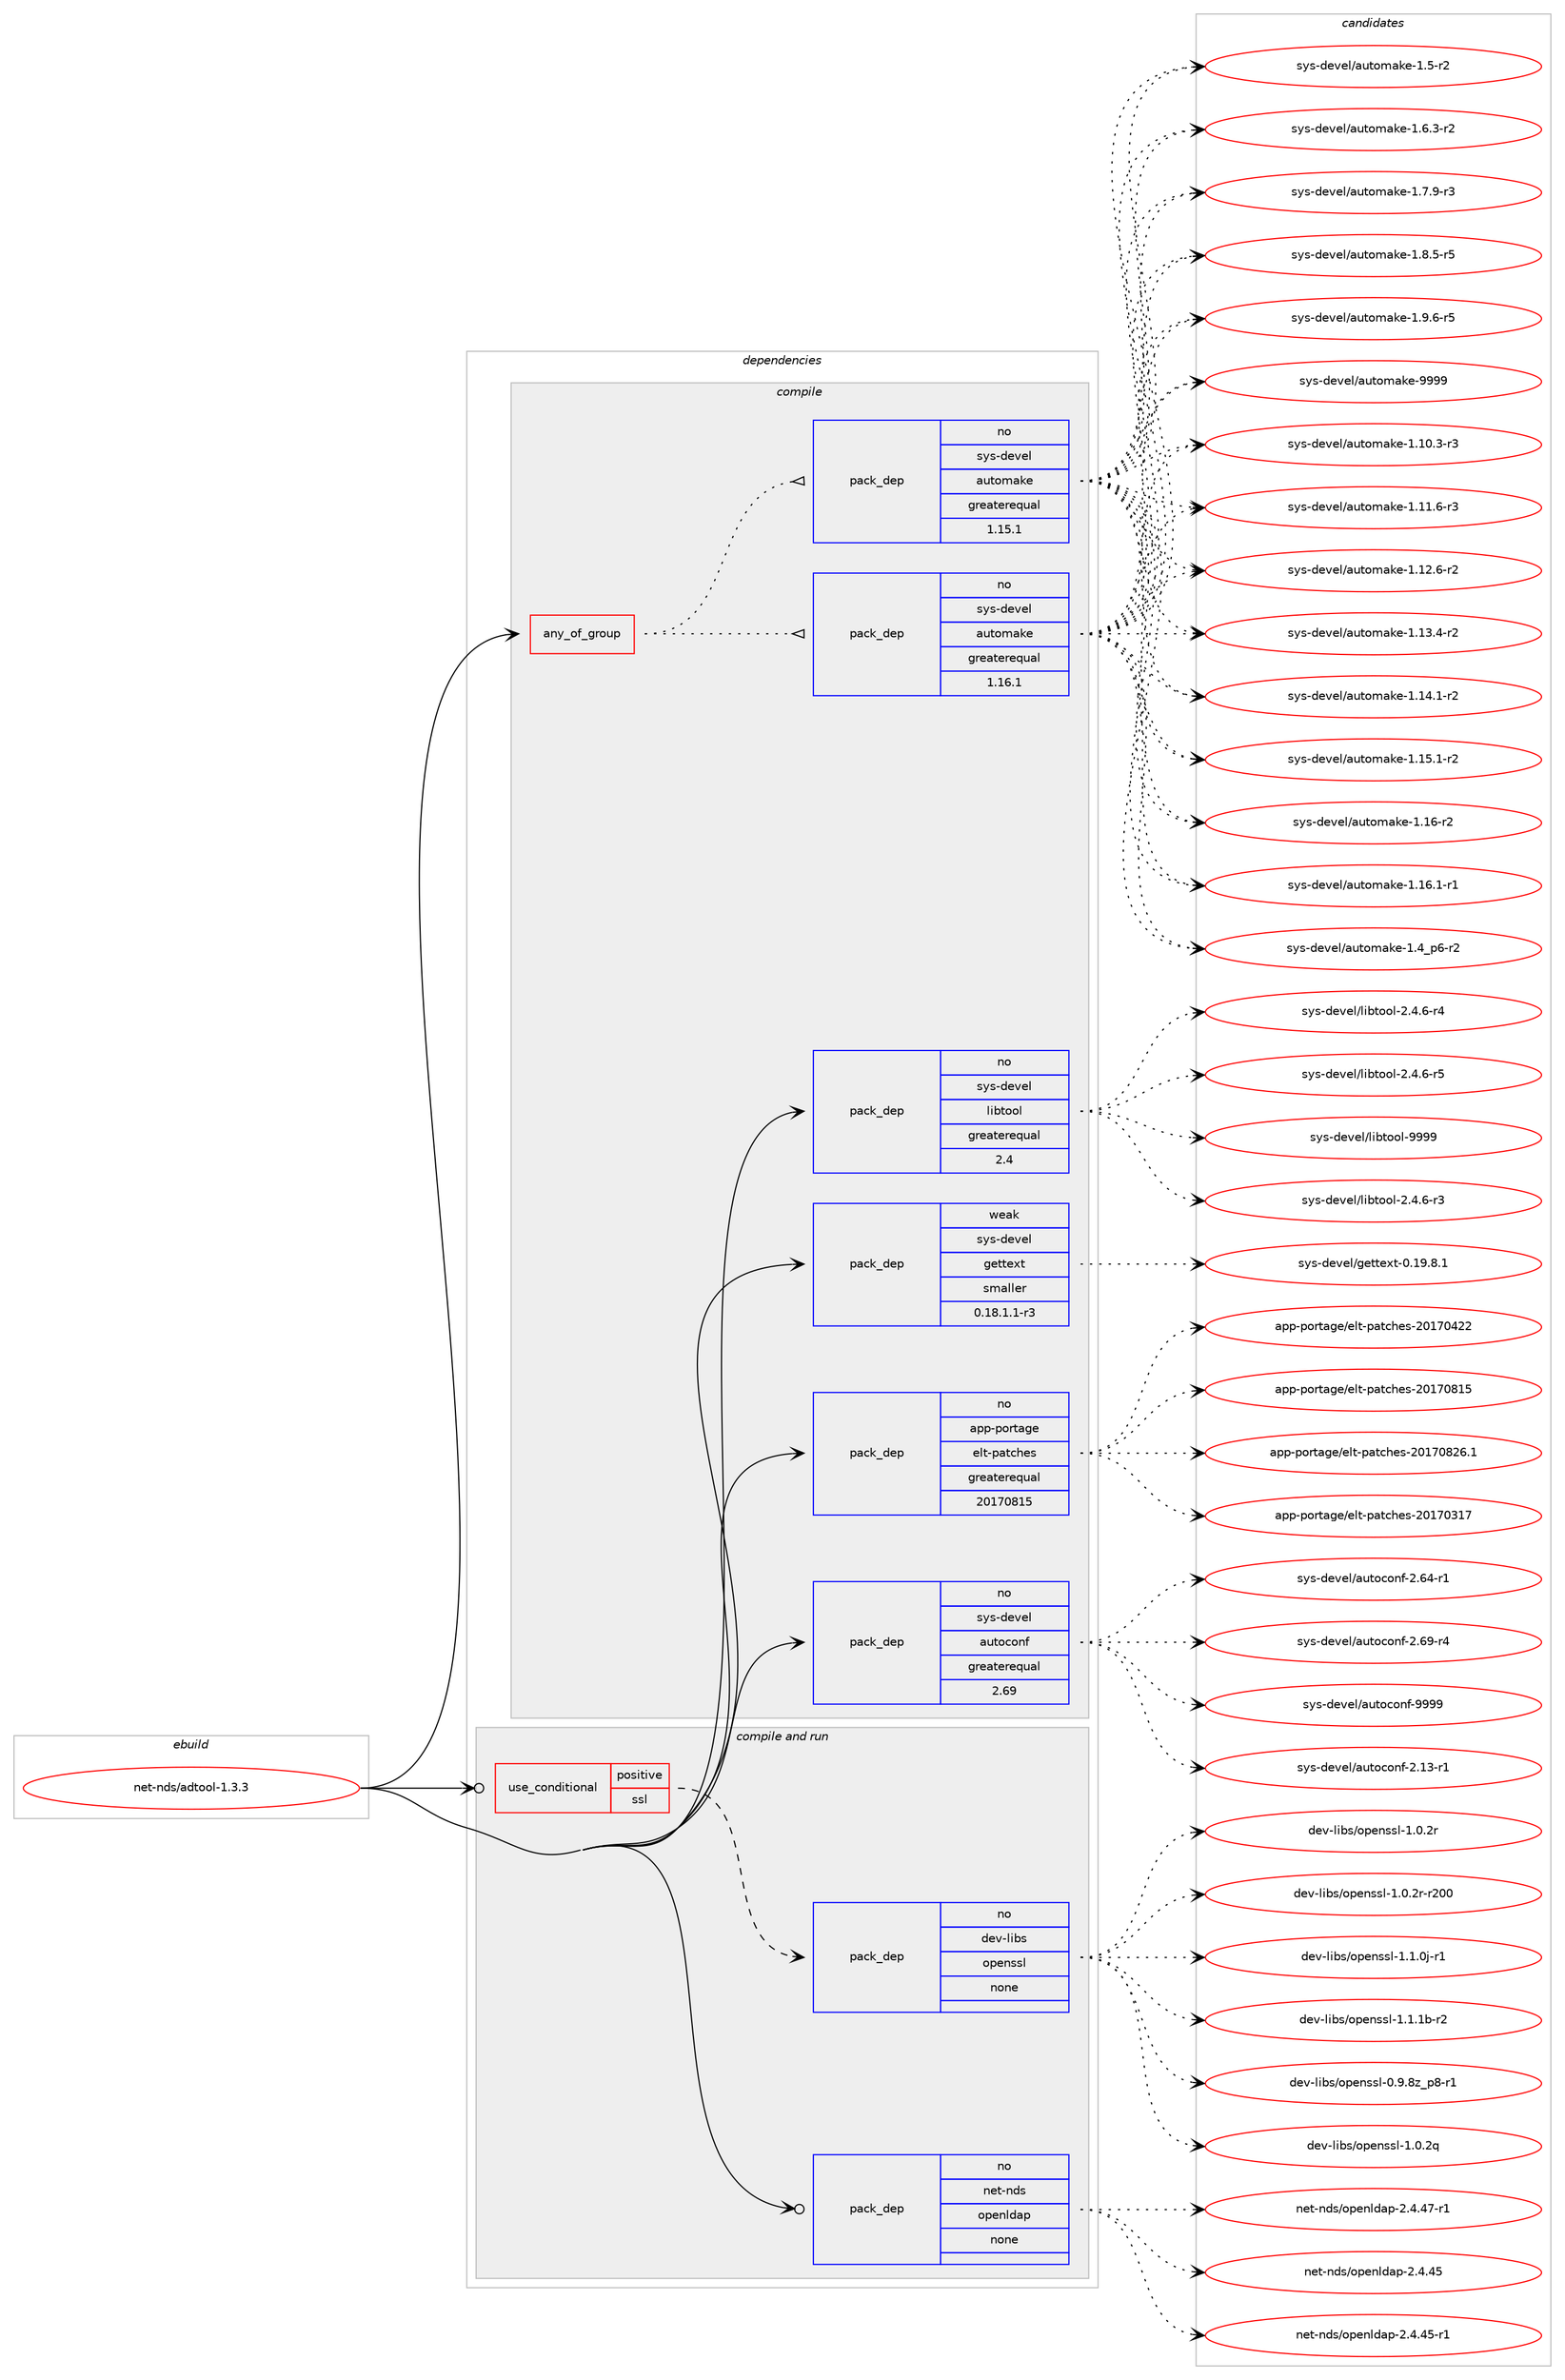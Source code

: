 digraph prolog {

# *************
# Graph options
# *************

newrank=true;
concentrate=true;
compound=true;
graph [rankdir=LR,fontname=Helvetica,fontsize=10,ranksep=1.5];#, ranksep=2.5, nodesep=0.2];
edge  [arrowhead=vee];
node  [fontname=Helvetica,fontsize=10];

# **********
# The ebuild
# **********

subgraph cluster_leftcol {
color=gray;
rank=same;
label=<<i>ebuild</i>>;
id [label="net-nds/adtool-1.3.3", color=red, width=4, href="../net-nds/adtool-1.3.3.svg"];
}

# ****************
# The dependencies
# ****************

subgraph cluster_midcol {
color=gray;
label=<<i>dependencies</i>>;
subgraph cluster_compile {
fillcolor="#eeeeee";
style=filled;
label=<<i>compile</i>>;
subgraph any26509 {
dependency1674054 [label=<<TABLE BORDER="0" CELLBORDER="1" CELLSPACING="0" CELLPADDING="4"><TR><TD CELLPADDING="10">any_of_group</TD></TR></TABLE>>, shape=none, color=red];subgraph pack1197026 {
dependency1674055 [label=<<TABLE BORDER="0" CELLBORDER="1" CELLSPACING="0" CELLPADDING="4" WIDTH="220"><TR><TD ROWSPAN="6" CELLPADDING="30">pack_dep</TD></TR><TR><TD WIDTH="110">no</TD></TR><TR><TD>sys-devel</TD></TR><TR><TD>automake</TD></TR><TR><TD>greaterequal</TD></TR><TR><TD>1.16.1</TD></TR></TABLE>>, shape=none, color=blue];
}
dependency1674054:e -> dependency1674055:w [weight=20,style="dotted",arrowhead="oinv"];
subgraph pack1197027 {
dependency1674056 [label=<<TABLE BORDER="0" CELLBORDER="1" CELLSPACING="0" CELLPADDING="4" WIDTH="220"><TR><TD ROWSPAN="6" CELLPADDING="30">pack_dep</TD></TR><TR><TD WIDTH="110">no</TD></TR><TR><TD>sys-devel</TD></TR><TR><TD>automake</TD></TR><TR><TD>greaterequal</TD></TR><TR><TD>1.15.1</TD></TR></TABLE>>, shape=none, color=blue];
}
dependency1674054:e -> dependency1674056:w [weight=20,style="dotted",arrowhead="oinv"];
}
id:e -> dependency1674054:w [weight=20,style="solid",arrowhead="vee"];
subgraph pack1197028 {
dependency1674057 [label=<<TABLE BORDER="0" CELLBORDER="1" CELLSPACING="0" CELLPADDING="4" WIDTH="220"><TR><TD ROWSPAN="6" CELLPADDING="30">pack_dep</TD></TR><TR><TD WIDTH="110">no</TD></TR><TR><TD>app-portage</TD></TR><TR><TD>elt-patches</TD></TR><TR><TD>greaterequal</TD></TR><TR><TD>20170815</TD></TR></TABLE>>, shape=none, color=blue];
}
id:e -> dependency1674057:w [weight=20,style="solid",arrowhead="vee"];
subgraph pack1197029 {
dependency1674058 [label=<<TABLE BORDER="0" CELLBORDER="1" CELLSPACING="0" CELLPADDING="4" WIDTH="220"><TR><TD ROWSPAN="6" CELLPADDING="30">pack_dep</TD></TR><TR><TD WIDTH="110">no</TD></TR><TR><TD>sys-devel</TD></TR><TR><TD>autoconf</TD></TR><TR><TD>greaterequal</TD></TR><TR><TD>2.69</TD></TR></TABLE>>, shape=none, color=blue];
}
id:e -> dependency1674058:w [weight=20,style="solid",arrowhead="vee"];
subgraph pack1197030 {
dependency1674059 [label=<<TABLE BORDER="0" CELLBORDER="1" CELLSPACING="0" CELLPADDING="4" WIDTH="220"><TR><TD ROWSPAN="6" CELLPADDING="30">pack_dep</TD></TR><TR><TD WIDTH="110">no</TD></TR><TR><TD>sys-devel</TD></TR><TR><TD>libtool</TD></TR><TR><TD>greaterequal</TD></TR><TR><TD>2.4</TD></TR></TABLE>>, shape=none, color=blue];
}
id:e -> dependency1674059:w [weight=20,style="solid",arrowhead="vee"];
subgraph pack1197031 {
dependency1674060 [label=<<TABLE BORDER="0" CELLBORDER="1" CELLSPACING="0" CELLPADDING="4" WIDTH="220"><TR><TD ROWSPAN="6" CELLPADDING="30">pack_dep</TD></TR><TR><TD WIDTH="110">weak</TD></TR><TR><TD>sys-devel</TD></TR><TR><TD>gettext</TD></TR><TR><TD>smaller</TD></TR><TR><TD>0.18.1.1-r3</TD></TR></TABLE>>, shape=none, color=blue];
}
id:e -> dependency1674060:w [weight=20,style="solid",arrowhead="vee"];
}
subgraph cluster_compileandrun {
fillcolor="#eeeeee";
style=filled;
label=<<i>compile and run</i>>;
subgraph cond449689 {
dependency1674061 [label=<<TABLE BORDER="0" CELLBORDER="1" CELLSPACING="0" CELLPADDING="4"><TR><TD ROWSPAN="3" CELLPADDING="10">use_conditional</TD></TR><TR><TD>positive</TD></TR><TR><TD>ssl</TD></TR></TABLE>>, shape=none, color=red];
subgraph pack1197032 {
dependency1674062 [label=<<TABLE BORDER="0" CELLBORDER="1" CELLSPACING="0" CELLPADDING="4" WIDTH="220"><TR><TD ROWSPAN="6" CELLPADDING="30">pack_dep</TD></TR><TR><TD WIDTH="110">no</TD></TR><TR><TD>dev-libs</TD></TR><TR><TD>openssl</TD></TR><TR><TD>none</TD></TR><TR><TD></TD></TR></TABLE>>, shape=none, color=blue];
}
dependency1674061:e -> dependency1674062:w [weight=20,style="dashed",arrowhead="vee"];
}
id:e -> dependency1674061:w [weight=20,style="solid",arrowhead="odotvee"];
subgraph pack1197033 {
dependency1674063 [label=<<TABLE BORDER="0" CELLBORDER="1" CELLSPACING="0" CELLPADDING="4" WIDTH="220"><TR><TD ROWSPAN="6" CELLPADDING="30">pack_dep</TD></TR><TR><TD WIDTH="110">no</TD></TR><TR><TD>net-nds</TD></TR><TR><TD>openldap</TD></TR><TR><TD>none</TD></TR><TR><TD></TD></TR></TABLE>>, shape=none, color=blue];
}
id:e -> dependency1674063:w [weight=20,style="solid",arrowhead="odotvee"];
}
subgraph cluster_run {
fillcolor="#eeeeee";
style=filled;
label=<<i>run</i>>;
}
}

# **************
# The candidates
# **************

subgraph cluster_choices {
rank=same;
color=gray;
label=<<i>candidates</i>>;

subgraph choice1197026 {
color=black;
nodesep=1;
choice11512111545100101118101108479711711611110997107101454946494846514511451 [label="sys-devel/automake-1.10.3-r3", color=red, width=4,href="../sys-devel/automake-1.10.3-r3.svg"];
choice11512111545100101118101108479711711611110997107101454946494946544511451 [label="sys-devel/automake-1.11.6-r3", color=red, width=4,href="../sys-devel/automake-1.11.6-r3.svg"];
choice11512111545100101118101108479711711611110997107101454946495046544511450 [label="sys-devel/automake-1.12.6-r2", color=red, width=4,href="../sys-devel/automake-1.12.6-r2.svg"];
choice11512111545100101118101108479711711611110997107101454946495146524511450 [label="sys-devel/automake-1.13.4-r2", color=red, width=4,href="../sys-devel/automake-1.13.4-r2.svg"];
choice11512111545100101118101108479711711611110997107101454946495246494511450 [label="sys-devel/automake-1.14.1-r2", color=red, width=4,href="../sys-devel/automake-1.14.1-r2.svg"];
choice11512111545100101118101108479711711611110997107101454946495346494511450 [label="sys-devel/automake-1.15.1-r2", color=red, width=4,href="../sys-devel/automake-1.15.1-r2.svg"];
choice1151211154510010111810110847971171161111099710710145494649544511450 [label="sys-devel/automake-1.16-r2", color=red, width=4,href="../sys-devel/automake-1.16-r2.svg"];
choice11512111545100101118101108479711711611110997107101454946495446494511449 [label="sys-devel/automake-1.16.1-r1", color=red, width=4,href="../sys-devel/automake-1.16.1-r1.svg"];
choice115121115451001011181011084797117116111109971071014549465295112544511450 [label="sys-devel/automake-1.4_p6-r2", color=red, width=4,href="../sys-devel/automake-1.4_p6-r2.svg"];
choice11512111545100101118101108479711711611110997107101454946534511450 [label="sys-devel/automake-1.5-r2", color=red, width=4,href="../sys-devel/automake-1.5-r2.svg"];
choice115121115451001011181011084797117116111109971071014549465446514511450 [label="sys-devel/automake-1.6.3-r2", color=red, width=4,href="../sys-devel/automake-1.6.3-r2.svg"];
choice115121115451001011181011084797117116111109971071014549465546574511451 [label="sys-devel/automake-1.7.9-r3", color=red, width=4,href="../sys-devel/automake-1.7.9-r3.svg"];
choice115121115451001011181011084797117116111109971071014549465646534511453 [label="sys-devel/automake-1.8.5-r5", color=red, width=4,href="../sys-devel/automake-1.8.5-r5.svg"];
choice115121115451001011181011084797117116111109971071014549465746544511453 [label="sys-devel/automake-1.9.6-r5", color=red, width=4,href="../sys-devel/automake-1.9.6-r5.svg"];
choice115121115451001011181011084797117116111109971071014557575757 [label="sys-devel/automake-9999", color=red, width=4,href="../sys-devel/automake-9999.svg"];
dependency1674055:e -> choice11512111545100101118101108479711711611110997107101454946494846514511451:w [style=dotted,weight="100"];
dependency1674055:e -> choice11512111545100101118101108479711711611110997107101454946494946544511451:w [style=dotted,weight="100"];
dependency1674055:e -> choice11512111545100101118101108479711711611110997107101454946495046544511450:w [style=dotted,weight="100"];
dependency1674055:e -> choice11512111545100101118101108479711711611110997107101454946495146524511450:w [style=dotted,weight="100"];
dependency1674055:e -> choice11512111545100101118101108479711711611110997107101454946495246494511450:w [style=dotted,weight="100"];
dependency1674055:e -> choice11512111545100101118101108479711711611110997107101454946495346494511450:w [style=dotted,weight="100"];
dependency1674055:e -> choice1151211154510010111810110847971171161111099710710145494649544511450:w [style=dotted,weight="100"];
dependency1674055:e -> choice11512111545100101118101108479711711611110997107101454946495446494511449:w [style=dotted,weight="100"];
dependency1674055:e -> choice115121115451001011181011084797117116111109971071014549465295112544511450:w [style=dotted,weight="100"];
dependency1674055:e -> choice11512111545100101118101108479711711611110997107101454946534511450:w [style=dotted,weight="100"];
dependency1674055:e -> choice115121115451001011181011084797117116111109971071014549465446514511450:w [style=dotted,weight="100"];
dependency1674055:e -> choice115121115451001011181011084797117116111109971071014549465546574511451:w [style=dotted,weight="100"];
dependency1674055:e -> choice115121115451001011181011084797117116111109971071014549465646534511453:w [style=dotted,weight="100"];
dependency1674055:e -> choice115121115451001011181011084797117116111109971071014549465746544511453:w [style=dotted,weight="100"];
dependency1674055:e -> choice115121115451001011181011084797117116111109971071014557575757:w [style=dotted,weight="100"];
}
subgraph choice1197027 {
color=black;
nodesep=1;
choice11512111545100101118101108479711711611110997107101454946494846514511451 [label="sys-devel/automake-1.10.3-r3", color=red, width=4,href="../sys-devel/automake-1.10.3-r3.svg"];
choice11512111545100101118101108479711711611110997107101454946494946544511451 [label="sys-devel/automake-1.11.6-r3", color=red, width=4,href="../sys-devel/automake-1.11.6-r3.svg"];
choice11512111545100101118101108479711711611110997107101454946495046544511450 [label="sys-devel/automake-1.12.6-r2", color=red, width=4,href="../sys-devel/automake-1.12.6-r2.svg"];
choice11512111545100101118101108479711711611110997107101454946495146524511450 [label="sys-devel/automake-1.13.4-r2", color=red, width=4,href="../sys-devel/automake-1.13.4-r2.svg"];
choice11512111545100101118101108479711711611110997107101454946495246494511450 [label="sys-devel/automake-1.14.1-r2", color=red, width=4,href="../sys-devel/automake-1.14.1-r2.svg"];
choice11512111545100101118101108479711711611110997107101454946495346494511450 [label="sys-devel/automake-1.15.1-r2", color=red, width=4,href="../sys-devel/automake-1.15.1-r2.svg"];
choice1151211154510010111810110847971171161111099710710145494649544511450 [label="sys-devel/automake-1.16-r2", color=red, width=4,href="../sys-devel/automake-1.16-r2.svg"];
choice11512111545100101118101108479711711611110997107101454946495446494511449 [label="sys-devel/automake-1.16.1-r1", color=red, width=4,href="../sys-devel/automake-1.16.1-r1.svg"];
choice115121115451001011181011084797117116111109971071014549465295112544511450 [label="sys-devel/automake-1.4_p6-r2", color=red, width=4,href="../sys-devel/automake-1.4_p6-r2.svg"];
choice11512111545100101118101108479711711611110997107101454946534511450 [label="sys-devel/automake-1.5-r2", color=red, width=4,href="../sys-devel/automake-1.5-r2.svg"];
choice115121115451001011181011084797117116111109971071014549465446514511450 [label="sys-devel/automake-1.6.3-r2", color=red, width=4,href="../sys-devel/automake-1.6.3-r2.svg"];
choice115121115451001011181011084797117116111109971071014549465546574511451 [label="sys-devel/automake-1.7.9-r3", color=red, width=4,href="../sys-devel/automake-1.7.9-r3.svg"];
choice115121115451001011181011084797117116111109971071014549465646534511453 [label="sys-devel/automake-1.8.5-r5", color=red, width=4,href="../sys-devel/automake-1.8.5-r5.svg"];
choice115121115451001011181011084797117116111109971071014549465746544511453 [label="sys-devel/automake-1.9.6-r5", color=red, width=4,href="../sys-devel/automake-1.9.6-r5.svg"];
choice115121115451001011181011084797117116111109971071014557575757 [label="sys-devel/automake-9999", color=red, width=4,href="../sys-devel/automake-9999.svg"];
dependency1674056:e -> choice11512111545100101118101108479711711611110997107101454946494846514511451:w [style=dotted,weight="100"];
dependency1674056:e -> choice11512111545100101118101108479711711611110997107101454946494946544511451:w [style=dotted,weight="100"];
dependency1674056:e -> choice11512111545100101118101108479711711611110997107101454946495046544511450:w [style=dotted,weight="100"];
dependency1674056:e -> choice11512111545100101118101108479711711611110997107101454946495146524511450:w [style=dotted,weight="100"];
dependency1674056:e -> choice11512111545100101118101108479711711611110997107101454946495246494511450:w [style=dotted,weight="100"];
dependency1674056:e -> choice11512111545100101118101108479711711611110997107101454946495346494511450:w [style=dotted,weight="100"];
dependency1674056:e -> choice1151211154510010111810110847971171161111099710710145494649544511450:w [style=dotted,weight="100"];
dependency1674056:e -> choice11512111545100101118101108479711711611110997107101454946495446494511449:w [style=dotted,weight="100"];
dependency1674056:e -> choice115121115451001011181011084797117116111109971071014549465295112544511450:w [style=dotted,weight="100"];
dependency1674056:e -> choice11512111545100101118101108479711711611110997107101454946534511450:w [style=dotted,weight="100"];
dependency1674056:e -> choice115121115451001011181011084797117116111109971071014549465446514511450:w [style=dotted,weight="100"];
dependency1674056:e -> choice115121115451001011181011084797117116111109971071014549465546574511451:w [style=dotted,weight="100"];
dependency1674056:e -> choice115121115451001011181011084797117116111109971071014549465646534511453:w [style=dotted,weight="100"];
dependency1674056:e -> choice115121115451001011181011084797117116111109971071014549465746544511453:w [style=dotted,weight="100"];
dependency1674056:e -> choice115121115451001011181011084797117116111109971071014557575757:w [style=dotted,weight="100"];
}
subgraph choice1197028 {
color=black;
nodesep=1;
choice97112112451121111141169710310147101108116451129711699104101115455048495548514955 [label="app-portage/elt-patches-20170317", color=red, width=4,href="../app-portage/elt-patches-20170317.svg"];
choice97112112451121111141169710310147101108116451129711699104101115455048495548525050 [label="app-portage/elt-patches-20170422", color=red, width=4,href="../app-portage/elt-patches-20170422.svg"];
choice97112112451121111141169710310147101108116451129711699104101115455048495548564953 [label="app-portage/elt-patches-20170815", color=red, width=4,href="../app-portage/elt-patches-20170815.svg"];
choice971121124511211111411697103101471011081164511297116991041011154550484955485650544649 [label="app-portage/elt-patches-20170826.1", color=red, width=4,href="../app-portage/elt-patches-20170826.1.svg"];
dependency1674057:e -> choice97112112451121111141169710310147101108116451129711699104101115455048495548514955:w [style=dotted,weight="100"];
dependency1674057:e -> choice97112112451121111141169710310147101108116451129711699104101115455048495548525050:w [style=dotted,weight="100"];
dependency1674057:e -> choice97112112451121111141169710310147101108116451129711699104101115455048495548564953:w [style=dotted,weight="100"];
dependency1674057:e -> choice971121124511211111411697103101471011081164511297116991041011154550484955485650544649:w [style=dotted,weight="100"];
}
subgraph choice1197029 {
color=black;
nodesep=1;
choice1151211154510010111810110847971171161119911111010245504649514511449 [label="sys-devel/autoconf-2.13-r1", color=red, width=4,href="../sys-devel/autoconf-2.13-r1.svg"];
choice1151211154510010111810110847971171161119911111010245504654524511449 [label="sys-devel/autoconf-2.64-r1", color=red, width=4,href="../sys-devel/autoconf-2.64-r1.svg"];
choice1151211154510010111810110847971171161119911111010245504654574511452 [label="sys-devel/autoconf-2.69-r4", color=red, width=4,href="../sys-devel/autoconf-2.69-r4.svg"];
choice115121115451001011181011084797117116111991111101024557575757 [label="sys-devel/autoconf-9999", color=red, width=4,href="../sys-devel/autoconf-9999.svg"];
dependency1674058:e -> choice1151211154510010111810110847971171161119911111010245504649514511449:w [style=dotted,weight="100"];
dependency1674058:e -> choice1151211154510010111810110847971171161119911111010245504654524511449:w [style=dotted,weight="100"];
dependency1674058:e -> choice1151211154510010111810110847971171161119911111010245504654574511452:w [style=dotted,weight="100"];
dependency1674058:e -> choice115121115451001011181011084797117116111991111101024557575757:w [style=dotted,weight="100"];
}
subgraph choice1197030 {
color=black;
nodesep=1;
choice1151211154510010111810110847108105981161111111084550465246544511451 [label="sys-devel/libtool-2.4.6-r3", color=red, width=4,href="../sys-devel/libtool-2.4.6-r3.svg"];
choice1151211154510010111810110847108105981161111111084550465246544511452 [label="sys-devel/libtool-2.4.6-r4", color=red, width=4,href="../sys-devel/libtool-2.4.6-r4.svg"];
choice1151211154510010111810110847108105981161111111084550465246544511453 [label="sys-devel/libtool-2.4.6-r5", color=red, width=4,href="../sys-devel/libtool-2.4.6-r5.svg"];
choice1151211154510010111810110847108105981161111111084557575757 [label="sys-devel/libtool-9999", color=red, width=4,href="../sys-devel/libtool-9999.svg"];
dependency1674059:e -> choice1151211154510010111810110847108105981161111111084550465246544511451:w [style=dotted,weight="100"];
dependency1674059:e -> choice1151211154510010111810110847108105981161111111084550465246544511452:w [style=dotted,weight="100"];
dependency1674059:e -> choice1151211154510010111810110847108105981161111111084550465246544511453:w [style=dotted,weight="100"];
dependency1674059:e -> choice1151211154510010111810110847108105981161111111084557575757:w [style=dotted,weight="100"];
}
subgraph choice1197031 {
color=black;
nodesep=1;
choice1151211154510010111810110847103101116116101120116454846495746564649 [label="sys-devel/gettext-0.19.8.1", color=red, width=4,href="../sys-devel/gettext-0.19.8.1.svg"];
dependency1674060:e -> choice1151211154510010111810110847103101116116101120116454846495746564649:w [style=dotted,weight="100"];
}
subgraph choice1197032 {
color=black;
nodesep=1;
choice10010111845108105981154711111210111011511510845484657465612295112564511449 [label="dev-libs/openssl-0.9.8z_p8-r1", color=red, width=4,href="../dev-libs/openssl-0.9.8z_p8-r1.svg"];
choice100101118451081059811547111112101110115115108454946484650113 [label="dev-libs/openssl-1.0.2q", color=red, width=4,href="../dev-libs/openssl-1.0.2q.svg"];
choice100101118451081059811547111112101110115115108454946484650114 [label="dev-libs/openssl-1.0.2r", color=red, width=4,href="../dev-libs/openssl-1.0.2r.svg"];
choice10010111845108105981154711111210111011511510845494648465011445114504848 [label="dev-libs/openssl-1.0.2r-r200", color=red, width=4,href="../dev-libs/openssl-1.0.2r-r200.svg"];
choice1001011184510810598115471111121011101151151084549464946481064511449 [label="dev-libs/openssl-1.1.0j-r1", color=red, width=4,href="../dev-libs/openssl-1.1.0j-r1.svg"];
choice100101118451081059811547111112101110115115108454946494649984511450 [label="dev-libs/openssl-1.1.1b-r2", color=red, width=4,href="../dev-libs/openssl-1.1.1b-r2.svg"];
dependency1674062:e -> choice10010111845108105981154711111210111011511510845484657465612295112564511449:w [style=dotted,weight="100"];
dependency1674062:e -> choice100101118451081059811547111112101110115115108454946484650113:w [style=dotted,weight="100"];
dependency1674062:e -> choice100101118451081059811547111112101110115115108454946484650114:w [style=dotted,weight="100"];
dependency1674062:e -> choice10010111845108105981154711111210111011511510845494648465011445114504848:w [style=dotted,weight="100"];
dependency1674062:e -> choice1001011184510810598115471111121011101151151084549464946481064511449:w [style=dotted,weight="100"];
dependency1674062:e -> choice100101118451081059811547111112101110115115108454946494649984511450:w [style=dotted,weight="100"];
}
subgraph choice1197033 {
color=black;
nodesep=1;
choice11010111645110100115471111121011101081009711245504652465253 [label="net-nds/openldap-2.4.45", color=red, width=4,href="../net-nds/openldap-2.4.45.svg"];
choice110101116451101001154711111210111010810097112455046524652534511449 [label="net-nds/openldap-2.4.45-r1", color=red, width=4,href="../net-nds/openldap-2.4.45-r1.svg"];
choice110101116451101001154711111210111010810097112455046524652554511449 [label="net-nds/openldap-2.4.47-r1", color=red, width=4,href="../net-nds/openldap-2.4.47-r1.svg"];
dependency1674063:e -> choice11010111645110100115471111121011101081009711245504652465253:w [style=dotted,weight="100"];
dependency1674063:e -> choice110101116451101001154711111210111010810097112455046524652534511449:w [style=dotted,weight="100"];
dependency1674063:e -> choice110101116451101001154711111210111010810097112455046524652554511449:w [style=dotted,weight="100"];
}
}

}
